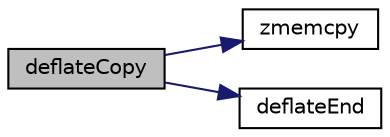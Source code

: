 digraph G
{
  edge [fontname="Helvetica",fontsize="10",labelfontname="Helvetica",labelfontsize="10"];
  node [fontname="Helvetica",fontsize="10",shape=record];
  rankdir="LR";
  Node1 [label="deflateCopy",height=0.2,width=0.4,color="black", fillcolor="grey75", style="filled" fontcolor="black"];
  Node1 -> Node2 [color="midnightblue",fontsize="10",style="solid",fontname="Helvetica"];
  Node2 [label="zmemcpy",height=0.2,width=0.4,color="black", fillcolor="white", style="filled",URL="$zutil_8c.html#aac7aa2bbd8584b96c89e311b6c3409a5"];
  Node1 -> Node3 [color="midnightblue",fontsize="10",style="solid",fontname="Helvetica"];
  Node3 [label="deflateEnd",height=0.2,width=0.4,color="black", fillcolor="white", style="filled",URL="$deflate_8c.html#ada68769789b1d84de7e708d6e848a075"];
}
